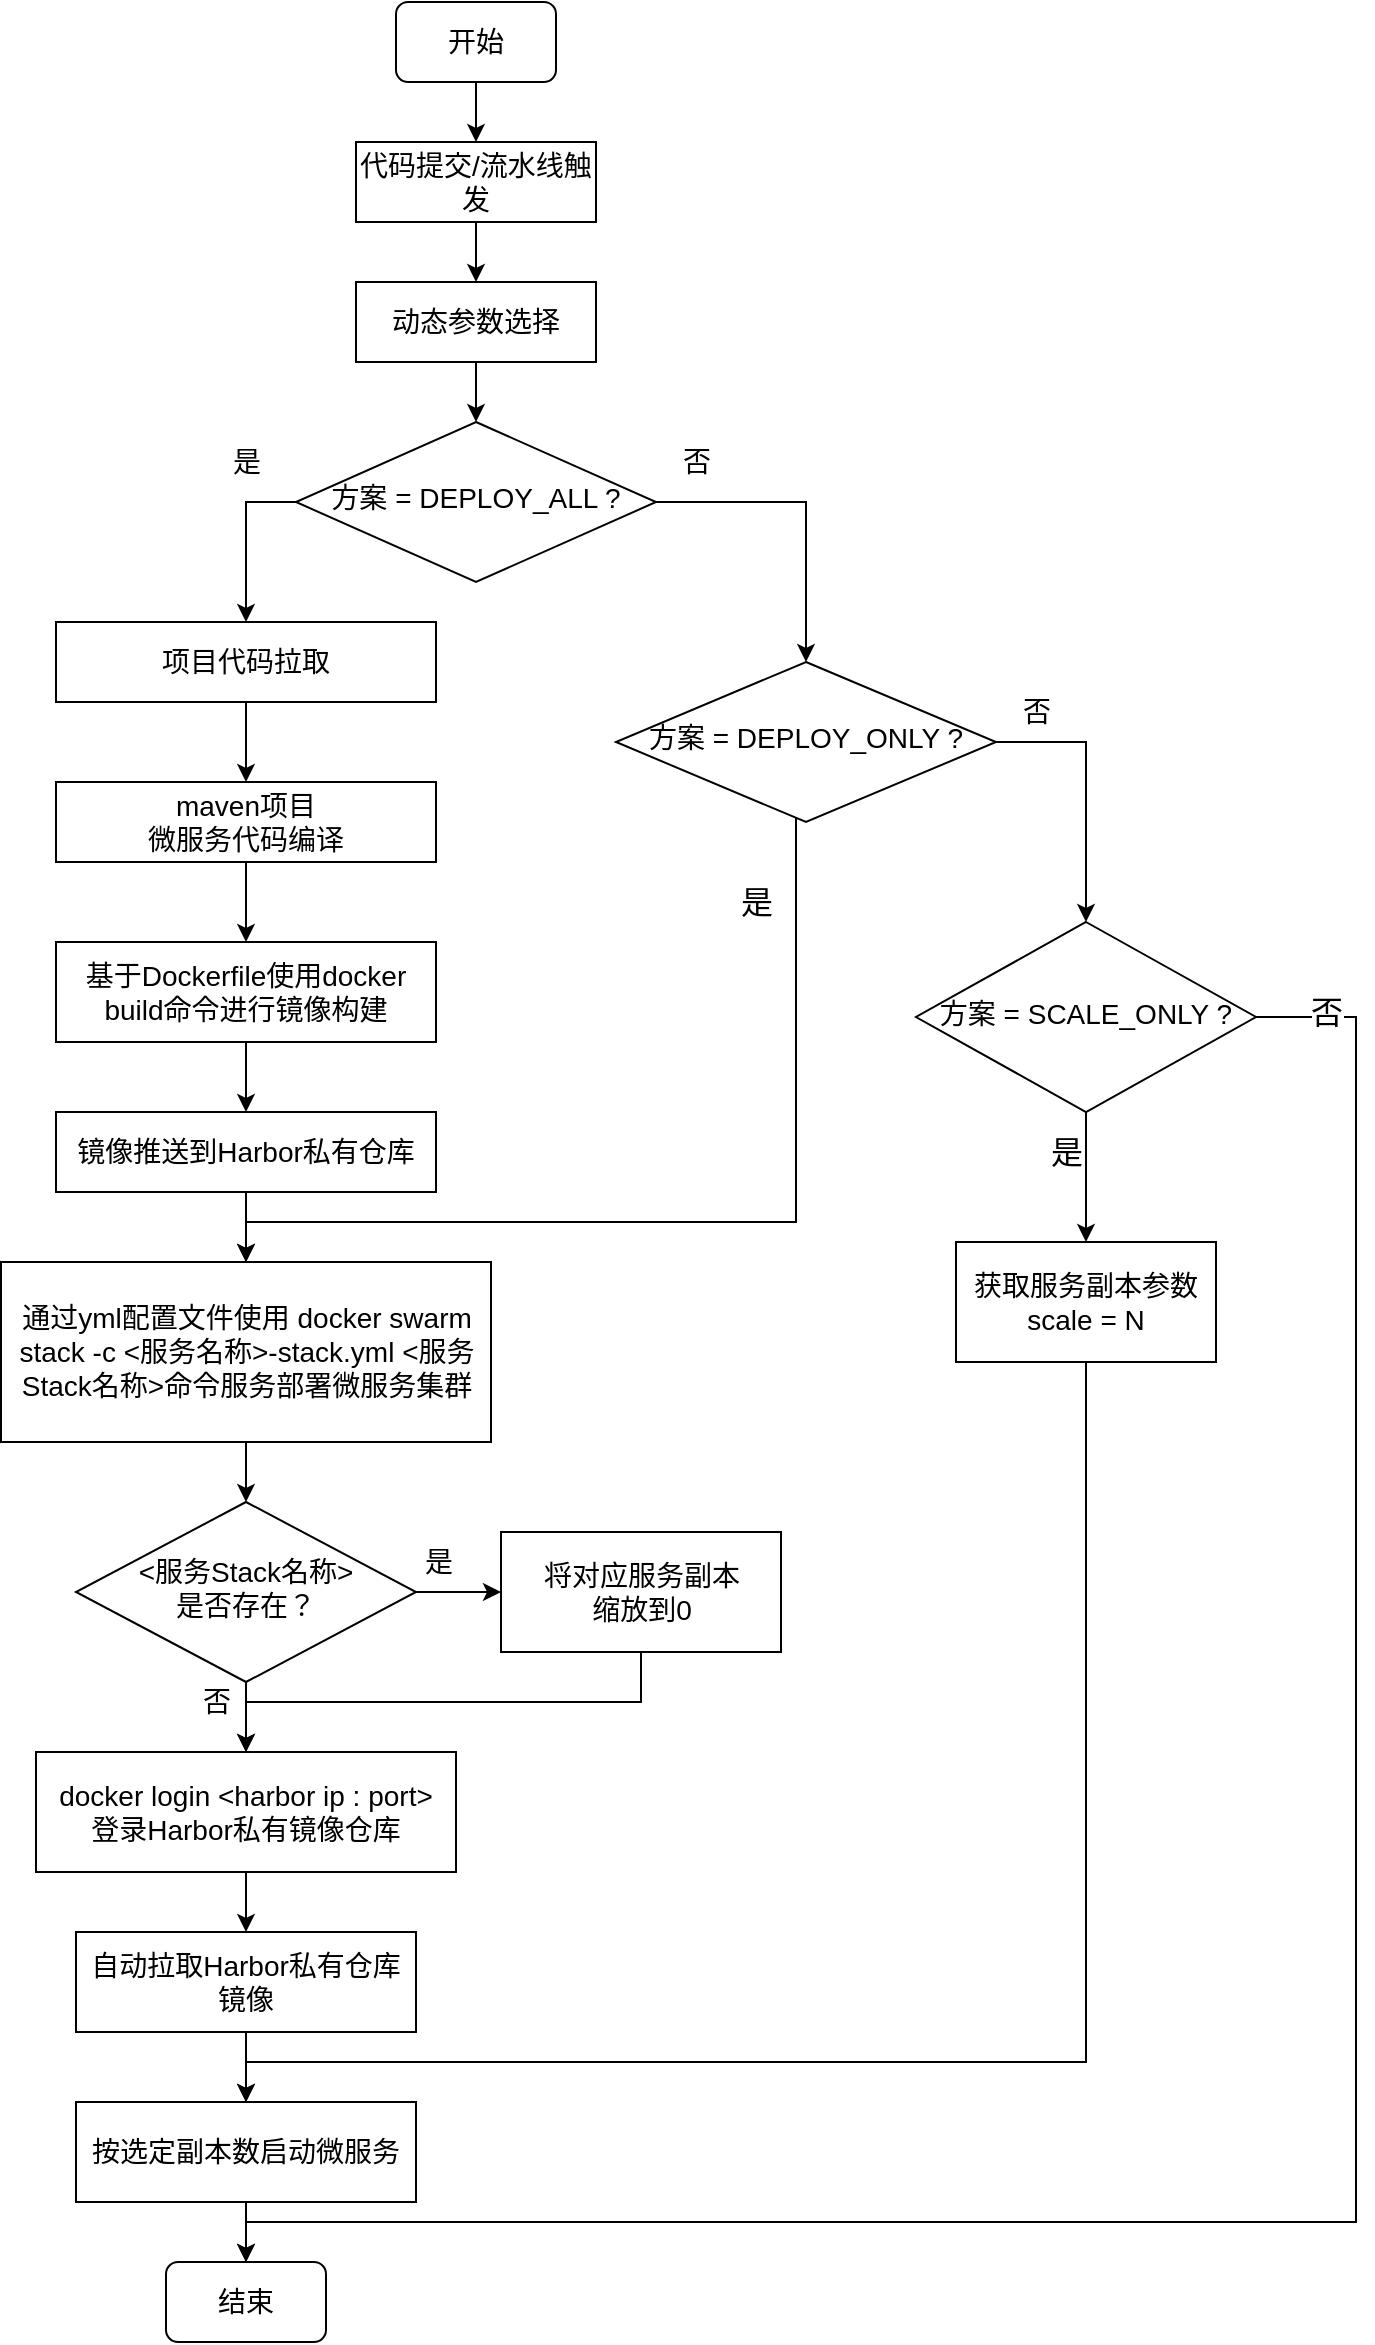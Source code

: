 <mxfile version="24.4.4" type="github">
  <diagram id="C5RBs43oDa-KdzZeNtuy" name="Page-1">
    <mxGraphModel dx="1122" dy="713" grid="1" gridSize="10" guides="1" tooltips="1" connect="1" arrows="1" fold="1" page="1" pageScale="1" pageWidth="827" pageHeight="1169" math="0" shadow="0">
      <root>
        <mxCell id="WIyWlLk6GJQsqaUBKTNV-0" />
        <mxCell id="WIyWlLk6GJQsqaUBKTNV-1" parent="WIyWlLk6GJQsqaUBKTNV-0" />
        <mxCell id="WIyWlLk6GJQsqaUBKTNV-3" value="代码提交/流水线触发" style="rounded=0;whiteSpace=wrap;html=1;fontSize=14;glass=0;strokeWidth=1;shadow=0;" parent="WIyWlLk6GJQsqaUBKTNV-1" vertex="1">
          <mxGeometry x="540" y="120" width="120" height="40" as="geometry" />
        </mxCell>
        <mxCell id="O2OribXD_MuP0m4C_nRH-5" style="edgeStyle=orthogonalEdgeStyle;rounded=0;orthogonalLoop=1;jettySize=auto;html=1;fontSize=14;" edge="1" parent="WIyWlLk6GJQsqaUBKTNV-1" source="WIyWlLk6GJQsqaUBKTNV-3" target="O2OribXD_MuP0m4C_nRH-3">
          <mxGeometry relative="1" as="geometry">
            <mxPoint x="600" y="160" as="sourcePoint" />
          </mxGeometry>
        </mxCell>
        <mxCell id="O2OribXD_MuP0m4C_nRH-9" style="edgeStyle=orthogonalEdgeStyle;rounded=0;orthogonalLoop=1;jettySize=auto;html=1;entryX=0.5;entryY=0;entryDx=0;entryDy=0;fontSize=14;" edge="1" parent="WIyWlLk6GJQsqaUBKTNV-1" source="O2OribXD_MuP0m4C_nRH-3" target="O2OribXD_MuP0m4C_nRH-7">
          <mxGeometry relative="1" as="geometry" />
        </mxCell>
        <mxCell id="O2OribXD_MuP0m4C_nRH-3" value="动态参数选择" style="rounded=0;whiteSpace=wrap;html=1;fontSize=14;glass=0;strokeWidth=1;shadow=0;" vertex="1" parent="WIyWlLk6GJQsqaUBKTNV-1">
          <mxGeometry x="540" y="190" width="120" height="40" as="geometry" />
        </mxCell>
        <mxCell id="O2OribXD_MuP0m4C_nRH-10" style="edgeStyle=orthogonalEdgeStyle;rounded=0;orthogonalLoop=1;jettySize=auto;html=1;entryX=0.5;entryY=0;entryDx=0;entryDy=0;exitX=0;exitY=0.5;exitDx=0;exitDy=0;fontSize=14;" edge="1" parent="WIyWlLk6GJQsqaUBKTNV-1" source="O2OribXD_MuP0m4C_nRH-7" target="O2OribXD_MuP0m4C_nRH-13">
          <mxGeometry relative="1" as="geometry">
            <mxPoint x="440" y="380.0" as="targetPoint" />
            <Array as="points">
              <mxPoint x="540" y="300" />
              <mxPoint x="485" y="300" />
            </Array>
          </mxGeometry>
        </mxCell>
        <mxCell id="O2OribXD_MuP0m4C_nRH-12" value="是" style="edgeLabel;html=1;align=center;verticalAlign=middle;resizable=0;points=[];fontSize=14;" vertex="1" connectable="0" parent="O2OribXD_MuP0m4C_nRH-10">
          <mxGeometry x="-0.202" y="-1" relative="1" as="geometry">
            <mxPoint x="-27" y="-19" as="offset" />
          </mxGeometry>
        </mxCell>
        <mxCell id="O2OribXD_MuP0m4C_nRH-49" style="edgeStyle=orthogonalEdgeStyle;rounded=0;orthogonalLoop=1;jettySize=auto;html=1;entryX=0.5;entryY=0;entryDx=0;entryDy=0;exitX=1;exitY=0.5;exitDx=0;exitDy=0;fontSize=14;" edge="1" parent="WIyWlLk6GJQsqaUBKTNV-1" source="O2OribXD_MuP0m4C_nRH-7" target="O2OribXD_MuP0m4C_nRH-48">
          <mxGeometry relative="1" as="geometry" />
        </mxCell>
        <mxCell id="O2OribXD_MuP0m4C_nRH-50" value="否" style="edgeLabel;html=1;align=center;verticalAlign=middle;resizable=0;points=[];fontSize=14;" vertex="1" connectable="0" parent="O2OribXD_MuP0m4C_nRH-49">
          <mxGeometry x="-0.327" y="-4" relative="1" as="geometry">
            <mxPoint x="-32" y="-24" as="offset" />
          </mxGeometry>
        </mxCell>
        <mxCell id="O2OribXD_MuP0m4C_nRH-7" value="方案 = DEPLOY_ALL ?" style="rhombus;whiteSpace=wrap;html=1;shadow=0;fontFamily=Helvetica;fontSize=14;align=center;strokeWidth=1;spacing=6;spacingTop=-4;" vertex="1" parent="WIyWlLk6GJQsqaUBKTNV-1">
          <mxGeometry x="510" y="260" width="180" height="80" as="geometry" />
        </mxCell>
        <mxCell id="O2OribXD_MuP0m4C_nRH-17" style="edgeStyle=orthogonalEdgeStyle;rounded=0;orthogonalLoop=1;jettySize=auto;html=1;entryX=0.5;entryY=0;entryDx=0;entryDy=0;fontSize=14;" edge="1" parent="WIyWlLk6GJQsqaUBKTNV-1" source="O2OribXD_MuP0m4C_nRH-13" target="O2OribXD_MuP0m4C_nRH-15">
          <mxGeometry relative="1" as="geometry" />
        </mxCell>
        <mxCell id="O2OribXD_MuP0m4C_nRH-13" value="项目代码拉取" style="rounded=0;whiteSpace=wrap;html=1;fontSize=14;glass=0;strokeWidth=1;shadow=0;" vertex="1" parent="WIyWlLk6GJQsqaUBKTNV-1">
          <mxGeometry x="390" y="360" width="190" height="40" as="geometry" />
        </mxCell>
        <mxCell id="O2OribXD_MuP0m4C_nRH-18" style="edgeStyle=orthogonalEdgeStyle;rounded=0;orthogonalLoop=1;jettySize=auto;html=1;entryX=0.5;entryY=0;entryDx=0;entryDy=0;fontSize=14;" edge="1" parent="WIyWlLk6GJQsqaUBKTNV-1" source="O2OribXD_MuP0m4C_nRH-15" target="O2OribXD_MuP0m4C_nRH-16">
          <mxGeometry relative="1" as="geometry" />
        </mxCell>
        <mxCell id="O2OribXD_MuP0m4C_nRH-15" value="maven项目&lt;br style=&quot;font-size: 14px;&quot;&gt;微服务代码编译" style="rounded=0;whiteSpace=wrap;html=1;fontSize=14;glass=0;strokeWidth=1;shadow=0;" vertex="1" parent="WIyWlLk6GJQsqaUBKTNV-1">
          <mxGeometry x="390" y="440" width="190" height="40" as="geometry" />
        </mxCell>
        <mxCell id="O2OribXD_MuP0m4C_nRH-21" style="edgeStyle=orthogonalEdgeStyle;rounded=0;orthogonalLoop=1;jettySize=auto;html=1;entryX=0.5;entryY=0;entryDx=0;entryDy=0;fontSize=14;" edge="1" parent="WIyWlLk6GJQsqaUBKTNV-1" source="O2OribXD_MuP0m4C_nRH-16" target="O2OribXD_MuP0m4C_nRH-19">
          <mxGeometry relative="1" as="geometry" />
        </mxCell>
        <mxCell id="O2OribXD_MuP0m4C_nRH-16" value="基于Dockerfile使用docker build命令&lt;span style=&quot;background-color: initial; font-size: 14px;&quot;&gt;进行镜像构建&lt;/span&gt;" style="rounded=0;whiteSpace=wrap;html=1;fontSize=14;glass=0;strokeWidth=1;shadow=0;" vertex="1" parent="WIyWlLk6GJQsqaUBKTNV-1">
          <mxGeometry x="390" y="520" width="190" height="50" as="geometry" />
        </mxCell>
        <mxCell id="O2OribXD_MuP0m4C_nRH-23" style="edgeStyle=orthogonalEdgeStyle;rounded=0;orthogonalLoop=1;jettySize=auto;html=1;entryX=0.5;entryY=0;entryDx=0;entryDy=0;fontSize=14;" edge="1" parent="WIyWlLk6GJQsqaUBKTNV-1" source="O2OribXD_MuP0m4C_nRH-19" target="O2OribXD_MuP0m4C_nRH-20">
          <mxGeometry relative="1" as="geometry" />
        </mxCell>
        <mxCell id="O2OribXD_MuP0m4C_nRH-19" value="镜像推送到Harbor私有仓库" style="rounded=0;whiteSpace=wrap;html=1;fontSize=14;glass=0;strokeWidth=1;shadow=0;" vertex="1" parent="WIyWlLk6GJQsqaUBKTNV-1">
          <mxGeometry x="390" y="605" width="190" height="40" as="geometry" />
        </mxCell>
        <mxCell id="O2OribXD_MuP0m4C_nRH-59" style="edgeStyle=orthogonalEdgeStyle;rounded=0;orthogonalLoop=1;jettySize=auto;html=1;entryX=0.5;entryY=0;entryDx=0;entryDy=0;fontSize=14;" edge="1" parent="WIyWlLk6GJQsqaUBKTNV-1" source="O2OribXD_MuP0m4C_nRH-20" target="O2OribXD_MuP0m4C_nRH-30">
          <mxGeometry relative="1" as="geometry" />
        </mxCell>
        <mxCell id="O2OribXD_MuP0m4C_nRH-20" value="&lt;div style=&quot;font-size: 14px;&quot;&gt;&lt;span style=&quot;background-color: initial; font-size: 14px;&quot;&gt;通过yml配置文件使用&amp;nbsp;&lt;/span&gt;&lt;span style=&quot;background-color: initial; font-size: 14px;&quot;&gt;docker swarm stack -c &amp;lt;服务名称&amp;gt;-stack.yml &amp;lt;服务Stack名称&amp;gt;命令&lt;/span&gt;&lt;span style=&quot;background-color: initial; font-size: 14px;&quot;&gt;服务部署微服务集群&lt;/span&gt;&lt;/div&gt;" style="rounded=0;whiteSpace=wrap;html=1;fontSize=14;glass=0;strokeWidth=1;shadow=0;align=center;" vertex="1" parent="WIyWlLk6GJQsqaUBKTNV-1">
          <mxGeometry x="362.5" y="680" width="245" height="90" as="geometry" />
        </mxCell>
        <mxCell id="O2OribXD_MuP0m4C_nRH-37" style="edgeStyle=orthogonalEdgeStyle;rounded=0;orthogonalLoop=1;jettySize=auto;html=1;entryX=0.5;entryY=0;entryDx=0;entryDy=0;fontSize=14;" edge="1" parent="WIyWlLk6GJQsqaUBKTNV-1" source="O2OribXD_MuP0m4C_nRH-22" target="O2OribXD_MuP0m4C_nRH-28">
          <mxGeometry relative="1" as="geometry">
            <mxPoint x="485" y="1025" as="targetPoint" />
          </mxGeometry>
        </mxCell>
        <mxCell id="O2OribXD_MuP0m4C_nRH-22" value="docker login &amp;lt;harbor ip : port&amp;gt;&lt;div style=&quot;font-size: 14px;&quot;&gt;登录Harbor私有镜像仓库&lt;/div&gt;" style="rounded=0;whiteSpace=wrap;html=1;fontSize=14;glass=0;strokeWidth=1;shadow=0;" vertex="1" parent="WIyWlLk6GJQsqaUBKTNV-1">
          <mxGeometry x="380" y="925" width="210" height="60" as="geometry" />
        </mxCell>
        <mxCell id="O2OribXD_MuP0m4C_nRH-64" style="edgeStyle=orthogonalEdgeStyle;rounded=0;orthogonalLoop=1;jettySize=auto;html=1;entryX=0.5;entryY=0;entryDx=0;entryDy=0;fontSize=14;" edge="1" parent="WIyWlLk6GJQsqaUBKTNV-1" source="O2OribXD_MuP0m4C_nRH-27" target="O2OribXD_MuP0m4C_nRH-45">
          <mxGeometry relative="1" as="geometry" />
        </mxCell>
        <mxCell id="O2OribXD_MuP0m4C_nRH-27" value="按选定副本数启动微服务" style="rounded=0;whiteSpace=wrap;html=1;fontSize=14;glass=0;strokeWidth=1;shadow=0;" vertex="1" parent="WIyWlLk6GJQsqaUBKTNV-1">
          <mxGeometry x="400" y="1100" width="170" height="50" as="geometry" />
        </mxCell>
        <mxCell id="O2OribXD_MuP0m4C_nRH-40" style="edgeStyle=orthogonalEdgeStyle;rounded=0;orthogonalLoop=1;jettySize=auto;html=1;entryX=0.5;entryY=0;entryDx=0;entryDy=0;fontSize=14;" edge="1" parent="WIyWlLk6GJQsqaUBKTNV-1" source="O2OribXD_MuP0m4C_nRH-28" target="O2OribXD_MuP0m4C_nRH-27">
          <mxGeometry relative="1" as="geometry" />
        </mxCell>
        <mxCell id="O2OribXD_MuP0m4C_nRH-28" value="&lt;div style=&quot;font-size: 14px;&quot;&gt;自动拉取Harbor私有仓库镜像&lt;/div&gt;" style="rounded=0;whiteSpace=wrap;html=1;fontSize=14;glass=0;strokeWidth=1;shadow=0;" vertex="1" parent="WIyWlLk6GJQsqaUBKTNV-1">
          <mxGeometry x="400" y="1015" width="170" height="50" as="geometry" />
        </mxCell>
        <mxCell id="O2OribXD_MuP0m4C_nRH-36" value="否" style="edgeStyle=orthogonalEdgeStyle;rounded=0;orthogonalLoop=1;jettySize=auto;html=1;fontSize=14;" edge="1" parent="WIyWlLk6GJQsqaUBKTNV-1" source="O2OribXD_MuP0m4C_nRH-30" target="O2OribXD_MuP0m4C_nRH-22">
          <mxGeometry x="-0.556" y="-15" relative="1" as="geometry">
            <mxPoint as="offset" />
          </mxGeometry>
        </mxCell>
        <mxCell id="O2OribXD_MuP0m4C_nRH-57" style="edgeStyle=orthogonalEdgeStyle;rounded=0;orthogonalLoop=1;jettySize=auto;html=1;entryX=0;entryY=0.5;entryDx=0;entryDy=0;fontSize=14;" edge="1" parent="WIyWlLk6GJQsqaUBKTNV-1" source="O2OribXD_MuP0m4C_nRH-30" target="O2OribXD_MuP0m4C_nRH-32">
          <mxGeometry relative="1" as="geometry" />
        </mxCell>
        <mxCell id="O2OribXD_MuP0m4C_nRH-58" value="是" style="edgeLabel;html=1;align=center;verticalAlign=middle;resizable=0;points=[];fontSize=14;" vertex="1" connectable="0" parent="O2OribXD_MuP0m4C_nRH-57">
          <mxGeometry x="-0.14" y="1" relative="1" as="geometry">
            <mxPoint x="-8" y="-14" as="offset" />
          </mxGeometry>
        </mxCell>
        <mxCell id="O2OribXD_MuP0m4C_nRH-30" value="&amp;lt;服务Stack名称&amp;gt;&lt;div style=&quot;font-size: 14px;&quot;&gt;是否存在？&lt;/div&gt;" style="rhombus;whiteSpace=wrap;html=1;shadow=0;fontFamily=Helvetica;fontSize=14;align=center;strokeWidth=1;spacing=6;spacingTop=-4;" vertex="1" parent="WIyWlLk6GJQsqaUBKTNV-1">
          <mxGeometry x="400" y="800" width="170" height="90" as="geometry" />
        </mxCell>
        <mxCell id="O2OribXD_MuP0m4C_nRH-62" style="edgeStyle=orthogonalEdgeStyle;rounded=0;orthogonalLoop=1;jettySize=auto;html=1;entryX=0.5;entryY=0;entryDx=0;entryDy=0;fontSize=14;" edge="1" parent="WIyWlLk6GJQsqaUBKTNV-1" source="O2OribXD_MuP0m4C_nRH-32" target="O2OribXD_MuP0m4C_nRH-22">
          <mxGeometry relative="1" as="geometry">
            <Array as="points">
              <mxPoint x="683" y="900" />
              <mxPoint x="485" y="900" />
            </Array>
          </mxGeometry>
        </mxCell>
        <mxCell id="O2OribXD_MuP0m4C_nRH-32" value="将对应服务副本&lt;div style=&quot;font-size: 14px;&quot;&gt;缩放到0&lt;/div&gt;" style="rounded=0;whiteSpace=wrap;html=1;fontSize=14;glass=0;strokeWidth=1;shadow=0;" vertex="1" parent="WIyWlLk6GJQsqaUBKTNV-1">
          <mxGeometry x="612.5" y="815" width="140" height="60" as="geometry" />
        </mxCell>
        <mxCell id="O2OribXD_MuP0m4C_nRH-44" style="edgeStyle=orthogonalEdgeStyle;rounded=0;orthogonalLoop=1;jettySize=auto;html=1;entryX=0.5;entryY=0;entryDx=0;entryDy=0;fontSize=14;" edge="1" parent="WIyWlLk6GJQsqaUBKTNV-1" source="O2OribXD_MuP0m4C_nRH-43" target="WIyWlLk6GJQsqaUBKTNV-3">
          <mxGeometry relative="1" as="geometry" />
        </mxCell>
        <mxCell id="O2OribXD_MuP0m4C_nRH-43" value="开始" style="rounded=1;whiteSpace=wrap;html=1;fontSize=14;glass=0;strokeWidth=1;shadow=0;" vertex="1" parent="WIyWlLk6GJQsqaUBKTNV-1">
          <mxGeometry x="560" y="50" width="80" height="40" as="geometry" />
        </mxCell>
        <mxCell id="O2OribXD_MuP0m4C_nRH-45" value="结束" style="rounded=1;whiteSpace=wrap;html=1;fontSize=14;glass=0;strokeWidth=1;shadow=0;" vertex="1" parent="WIyWlLk6GJQsqaUBKTNV-1">
          <mxGeometry x="445" y="1180" width="80" height="40" as="geometry" />
        </mxCell>
        <mxCell id="O2OribXD_MuP0m4C_nRH-52" style="edgeStyle=orthogonalEdgeStyle;rounded=0;orthogonalLoop=1;jettySize=auto;html=1;entryX=0.5;entryY=0;entryDx=0;entryDy=0;fontSize=14;" edge="1" parent="WIyWlLk6GJQsqaUBKTNV-1" source="O2OribXD_MuP0m4C_nRH-48" target="O2OribXD_MuP0m4C_nRH-20">
          <mxGeometry relative="1" as="geometry">
            <Array as="points">
              <mxPoint x="760" y="660" />
              <mxPoint x="485" y="660" />
            </Array>
          </mxGeometry>
        </mxCell>
        <mxCell id="O2OribXD_MuP0m4C_nRH-53" value="&lt;font style=&quot;font-size: 16px;&quot;&gt;是&lt;/font&gt;" style="edgeLabel;html=1;align=center;verticalAlign=middle;resizable=0;points=[];fontSize=14;" vertex="1" connectable="0" parent="O2OribXD_MuP0m4C_nRH-52">
          <mxGeometry x="-0.65" y="-2" relative="1" as="geometry">
            <mxPoint x="-18" y="-45" as="offset" />
          </mxGeometry>
        </mxCell>
        <mxCell id="O2OribXD_MuP0m4C_nRH-55" style="edgeStyle=orthogonalEdgeStyle;rounded=0;orthogonalLoop=1;jettySize=auto;html=1;entryX=0.5;entryY=0;entryDx=0;entryDy=0;exitX=1;exitY=0.5;exitDx=0;exitDy=0;fontSize=14;" edge="1" parent="WIyWlLk6GJQsqaUBKTNV-1" source="O2OribXD_MuP0m4C_nRH-48" target="O2OribXD_MuP0m4C_nRH-54">
          <mxGeometry relative="1" as="geometry">
            <mxPoint x="750" y="500" as="sourcePoint" />
          </mxGeometry>
        </mxCell>
        <mxCell id="O2OribXD_MuP0m4C_nRH-56" value="否" style="edgeLabel;html=1;align=center;verticalAlign=middle;resizable=0;points=[];fontSize=14;" vertex="1" connectable="0" parent="O2OribXD_MuP0m4C_nRH-55">
          <mxGeometry x="-0.289" y="-2" relative="1" as="geometry">
            <mxPoint x="-23" y="-18" as="offset" />
          </mxGeometry>
        </mxCell>
        <mxCell id="O2OribXD_MuP0m4C_nRH-48" value="方案 = DEPLOY_ONLY ?" style="rhombus;whiteSpace=wrap;html=1;shadow=0;fontFamily=Helvetica;fontSize=14;align=center;strokeWidth=1;spacing=6;spacingTop=-4;" vertex="1" parent="WIyWlLk6GJQsqaUBKTNV-1">
          <mxGeometry x="670" y="380" width="190" height="80" as="geometry" />
        </mxCell>
        <mxCell id="O2OribXD_MuP0m4C_nRH-66" style="edgeStyle=orthogonalEdgeStyle;rounded=0;orthogonalLoop=1;jettySize=auto;html=1;fontSize=14;" edge="1" parent="WIyWlLk6GJQsqaUBKTNV-1" source="O2OribXD_MuP0m4C_nRH-54" target="O2OribXD_MuP0m4C_nRH-65">
          <mxGeometry relative="1" as="geometry" />
        </mxCell>
        <mxCell id="O2OribXD_MuP0m4C_nRH-68" value="&lt;font style=&quot;font-size: 16px;&quot;&gt;是&lt;/font&gt;" style="edgeLabel;html=1;align=center;verticalAlign=middle;resizable=0;points=[];fontSize=14;" vertex="1" connectable="0" parent="O2OribXD_MuP0m4C_nRH-66">
          <mxGeometry x="-0.106" y="-3" relative="1" as="geometry">
            <mxPoint x="-7" y="-9" as="offset" />
          </mxGeometry>
        </mxCell>
        <mxCell id="O2OribXD_MuP0m4C_nRH-69" style="edgeStyle=orthogonalEdgeStyle;rounded=0;orthogonalLoop=1;jettySize=auto;html=1;entryX=0.5;entryY=0;entryDx=0;entryDy=0;" edge="1" parent="WIyWlLk6GJQsqaUBKTNV-1" source="O2OribXD_MuP0m4C_nRH-54" target="O2OribXD_MuP0m4C_nRH-45">
          <mxGeometry relative="1" as="geometry">
            <Array as="points">
              <mxPoint x="1040" y="557" />
              <mxPoint x="1040" y="1160" />
              <mxPoint x="485" y="1160" />
            </Array>
          </mxGeometry>
        </mxCell>
        <mxCell id="O2OribXD_MuP0m4C_nRH-70" value="&lt;font style=&quot;font-size: 16px;&quot;&gt;否&lt;/font&gt;" style="edgeLabel;html=1;align=center;verticalAlign=middle;resizable=0;points=[];" vertex="1" connectable="0" parent="O2OribXD_MuP0m4C_nRH-69">
          <mxGeometry x="-0.944" y="3" relative="1" as="geometry">
            <mxPoint as="offset" />
          </mxGeometry>
        </mxCell>
        <mxCell id="O2OribXD_MuP0m4C_nRH-54" value="方案 = SCALE_ONLY ?" style="rhombus;whiteSpace=wrap;html=1;shadow=0;fontFamily=Helvetica;fontSize=14;align=center;strokeWidth=1;spacing=6;spacingTop=-4;" vertex="1" parent="WIyWlLk6GJQsqaUBKTNV-1">
          <mxGeometry x="820" y="510" width="170" height="95" as="geometry" />
        </mxCell>
        <mxCell id="O2OribXD_MuP0m4C_nRH-67" style="edgeStyle=orthogonalEdgeStyle;rounded=0;orthogonalLoop=1;jettySize=auto;html=1;entryX=0.5;entryY=0;entryDx=0;entryDy=0;fontSize=14;" edge="1" parent="WIyWlLk6GJQsqaUBKTNV-1" source="O2OribXD_MuP0m4C_nRH-65" target="O2OribXD_MuP0m4C_nRH-27">
          <mxGeometry relative="1" as="geometry">
            <Array as="points">
              <mxPoint x="905" y="1080" />
              <mxPoint x="485" y="1080" />
            </Array>
          </mxGeometry>
        </mxCell>
        <mxCell id="O2OribXD_MuP0m4C_nRH-65" value="获取服务副本&lt;span style=&quot;background-color: initial; font-size: 14px;&quot;&gt;参数&lt;br style=&quot;font-size: 14px;&quot;&gt;scale = N&lt;/span&gt;" style="rounded=0;whiteSpace=wrap;html=1;fontSize=14;glass=0;strokeWidth=1;shadow=0;" vertex="1" parent="WIyWlLk6GJQsqaUBKTNV-1">
          <mxGeometry x="840" y="670" width="130" height="60" as="geometry" />
        </mxCell>
      </root>
    </mxGraphModel>
  </diagram>
</mxfile>
